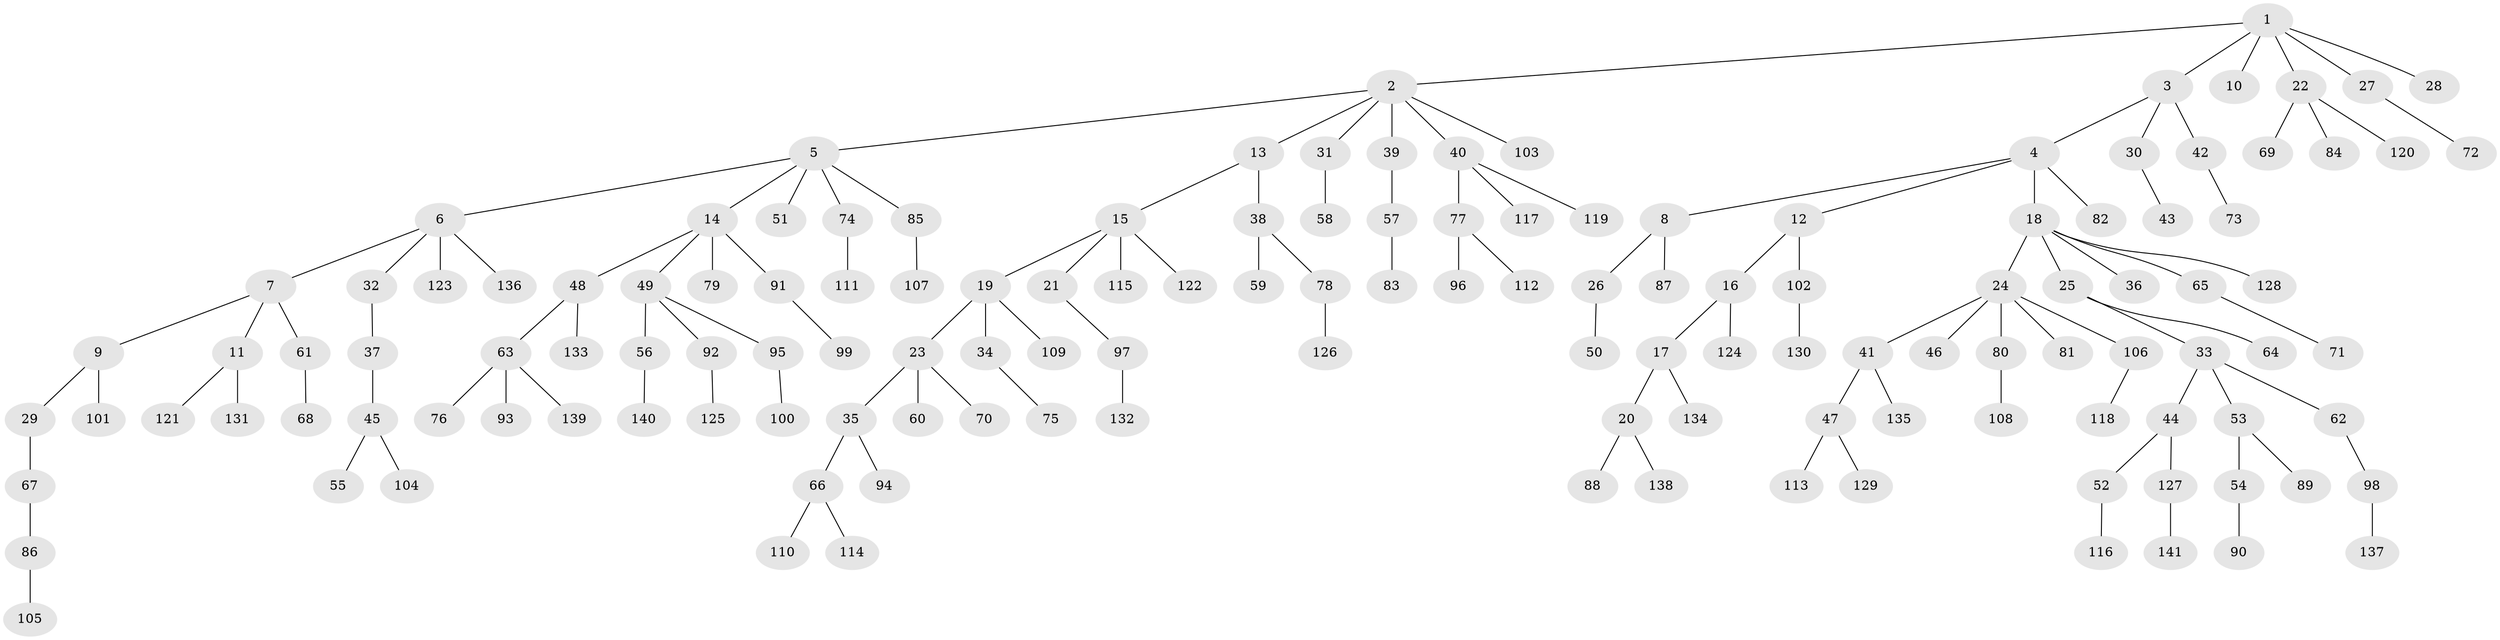 // Generated by graph-tools (version 1.1) at 2025/26/03/09/25 03:26:27]
// undirected, 141 vertices, 140 edges
graph export_dot {
graph [start="1"]
  node [color=gray90,style=filled];
  1;
  2;
  3;
  4;
  5;
  6;
  7;
  8;
  9;
  10;
  11;
  12;
  13;
  14;
  15;
  16;
  17;
  18;
  19;
  20;
  21;
  22;
  23;
  24;
  25;
  26;
  27;
  28;
  29;
  30;
  31;
  32;
  33;
  34;
  35;
  36;
  37;
  38;
  39;
  40;
  41;
  42;
  43;
  44;
  45;
  46;
  47;
  48;
  49;
  50;
  51;
  52;
  53;
  54;
  55;
  56;
  57;
  58;
  59;
  60;
  61;
  62;
  63;
  64;
  65;
  66;
  67;
  68;
  69;
  70;
  71;
  72;
  73;
  74;
  75;
  76;
  77;
  78;
  79;
  80;
  81;
  82;
  83;
  84;
  85;
  86;
  87;
  88;
  89;
  90;
  91;
  92;
  93;
  94;
  95;
  96;
  97;
  98;
  99;
  100;
  101;
  102;
  103;
  104;
  105;
  106;
  107;
  108;
  109;
  110;
  111;
  112;
  113;
  114;
  115;
  116;
  117;
  118;
  119;
  120;
  121;
  122;
  123;
  124;
  125;
  126;
  127;
  128;
  129;
  130;
  131;
  132;
  133;
  134;
  135;
  136;
  137;
  138;
  139;
  140;
  141;
  1 -- 2;
  1 -- 3;
  1 -- 10;
  1 -- 22;
  1 -- 27;
  1 -- 28;
  2 -- 5;
  2 -- 13;
  2 -- 31;
  2 -- 39;
  2 -- 40;
  2 -- 103;
  3 -- 4;
  3 -- 30;
  3 -- 42;
  4 -- 8;
  4 -- 12;
  4 -- 18;
  4 -- 82;
  5 -- 6;
  5 -- 14;
  5 -- 51;
  5 -- 74;
  5 -- 85;
  6 -- 7;
  6 -- 32;
  6 -- 123;
  6 -- 136;
  7 -- 9;
  7 -- 11;
  7 -- 61;
  8 -- 26;
  8 -- 87;
  9 -- 29;
  9 -- 101;
  11 -- 121;
  11 -- 131;
  12 -- 16;
  12 -- 102;
  13 -- 15;
  13 -- 38;
  14 -- 48;
  14 -- 49;
  14 -- 79;
  14 -- 91;
  15 -- 19;
  15 -- 21;
  15 -- 115;
  15 -- 122;
  16 -- 17;
  16 -- 124;
  17 -- 20;
  17 -- 134;
  18 -- 24;
  18 -- 25;
  18 -- 36;
  18 -- 65;
  18 -- 128;
  19 -- 23;
  19 -- 34;
  19 -- 109;
  20 -- 88;
  20 -- 138;
  21 -- 97;
  22 -- 69;
  22 -- 84;
  22 -- 120;
  23 -- 35;
  23 -- 60;
  23 -- 70;
  24 -- 41;
  24 -- 46;
  24 -- 80;
  24 -- 81;
  24 -- 106;
  25 -- 33;
  25 -- 64;
  26 -- 50;
  27 -- 72;
  29 -- 67;
  30 -- 43;
  31 -- 58;
  32 -- 37;
  33 -- 44;
  33 -- 53;
  33 -- 62;
  34 -- 75;
  35 -- 66;
  35 -- 94;
  37 -- 45;
  38 -- 59;
  38 -- 78;
  39 -- 57;
  40 -- 77;
  40 -- 117;
  40 -- 119;
  41 -- 47;
  41 -- 135;
  42 -- 73;
  44 -- 52;
  44 -- 127;
  45 -- 55;
  45 -- 104;
  47 -- 113;
  47 -- 129;
  48 -- 63;
  48 -- 133;
  49 -- 56;
  49 -- 92;
  49 -- 95;
  52 -- 116;
  53 -- 54;
  53 -- 89;
  54 -- 90;
  56 -- 140;
  57 -- 83;
  61 -- 68;
  62 -- 98;
  63 -- 76;
  63 -- 93;
  63 -- 139;
  65 -- 71;
  66 -- 110;
  66 -- 114;
  67 -- 86;
  74 -- 111;
  77 -- 96;
  77 -- 112;
  78 -- 126;
  80 -- 108;
  85 -- 107;
  86 -- 105;
  91 -- 99;
  92 -- 125;
  95 -- 100;
  97 -- 132;
  98 -- 137;
  102 -- 130;
  106 -- 118;
  127 -- 141;
}
